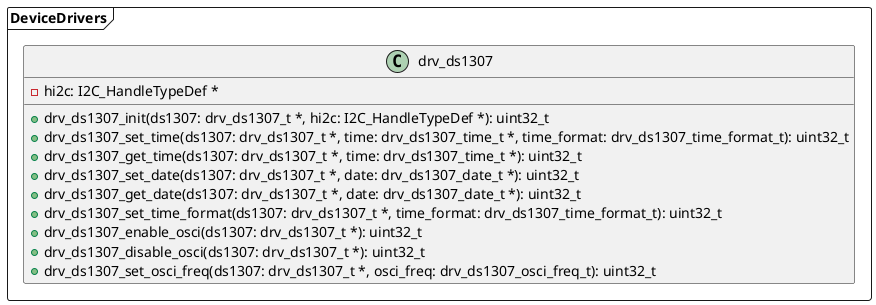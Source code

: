 @startuml

package DeviceDrivers <<Frame>> {
  class drv_ds1307 {
    -hi2c: I2C_HandleTypeDef *
    +drv_ds1307_init(ds1307: drv_ds1307_t *, hi2c: I2C_HandleTypeDef *): uint32_t
    +drv_ds1307_set_time(ds1307: drv_ds1307_t *, time: drv_ds1307_time_t *, time_format: drv_ds1307_time_format_t): uint32_t
    +drv_ds1307_get_time(ds1307: drv_ds1307_t *, time: drv_ds1307_time_t *): uint32_t
    +drv_ds1307_set_date(ds1307: drv_ds1307_t *, date: drv_ds1307_date_t *): uint32_t
    +drv_ds1307_get_date(ds1307: drv_ds1307_t *, date: drv_ds1307_date_t *): uint32_t
    +drv_ds1307_set_time_format(ds1307: drv_ds1307_t *, time_format: drv_ds1307_time_format_t): uint32_t
    +drv_ds1307_enable_osci(ds1307: drv_ds1307_t *): uint32_t
    +drv_ds1307_disable_osci(ds1307: drv_ds1307_t *): uint32_t
    +drv_ds1307_set_osci_freq(ds1307: drv_ds1307_t *, osci_freq: drv_ds1307_osci_freq_t): uint32_t
  }
}

@enduml